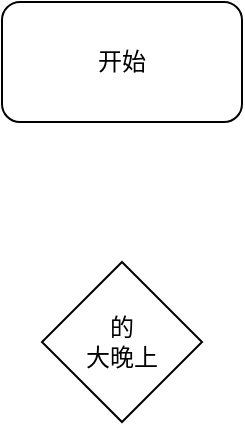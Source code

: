 <mxfile version="14.1.2" type="github"><diagram id="3OHOu0IYIqG8HS1RAYP2" name="Page-1"><mxGraphModel dx="1040" dy="503" grid="1" gridSize="10" guides="1" tooltips="1" connect="1" arrows="1" fold="1" page="1" pageScale="1" pageWidth="827" pageHeight="1169" math="0" shadow="0"><root><mxCell id="0"/><mxCell id="1" parent="0"/><mxCell id="eC63PKo7cqnTdHY6A2Ty-1" value="开始" style="rounded=1;whiteSpace=wrap;html=1;fontFamily=Times New Roman;" vertex="1" parent="1"><mxGeometry x="310" y="70" width="120" height="60" as="geometry"/></mxCell><mxCell id="eC63PKo7cqnTdHY6A2Ty-2" value="的&lt;br&gt;大晚上" style="rhombus;whiteSpace=wrap;html=1;fontFamily=Times New Roman;" vertex="1" parent="1"><mxGeometry x="330" y="200" width="80" height="80" as="geometry"/></mxCell></root></mxGraphModel></diagram></mxfile>